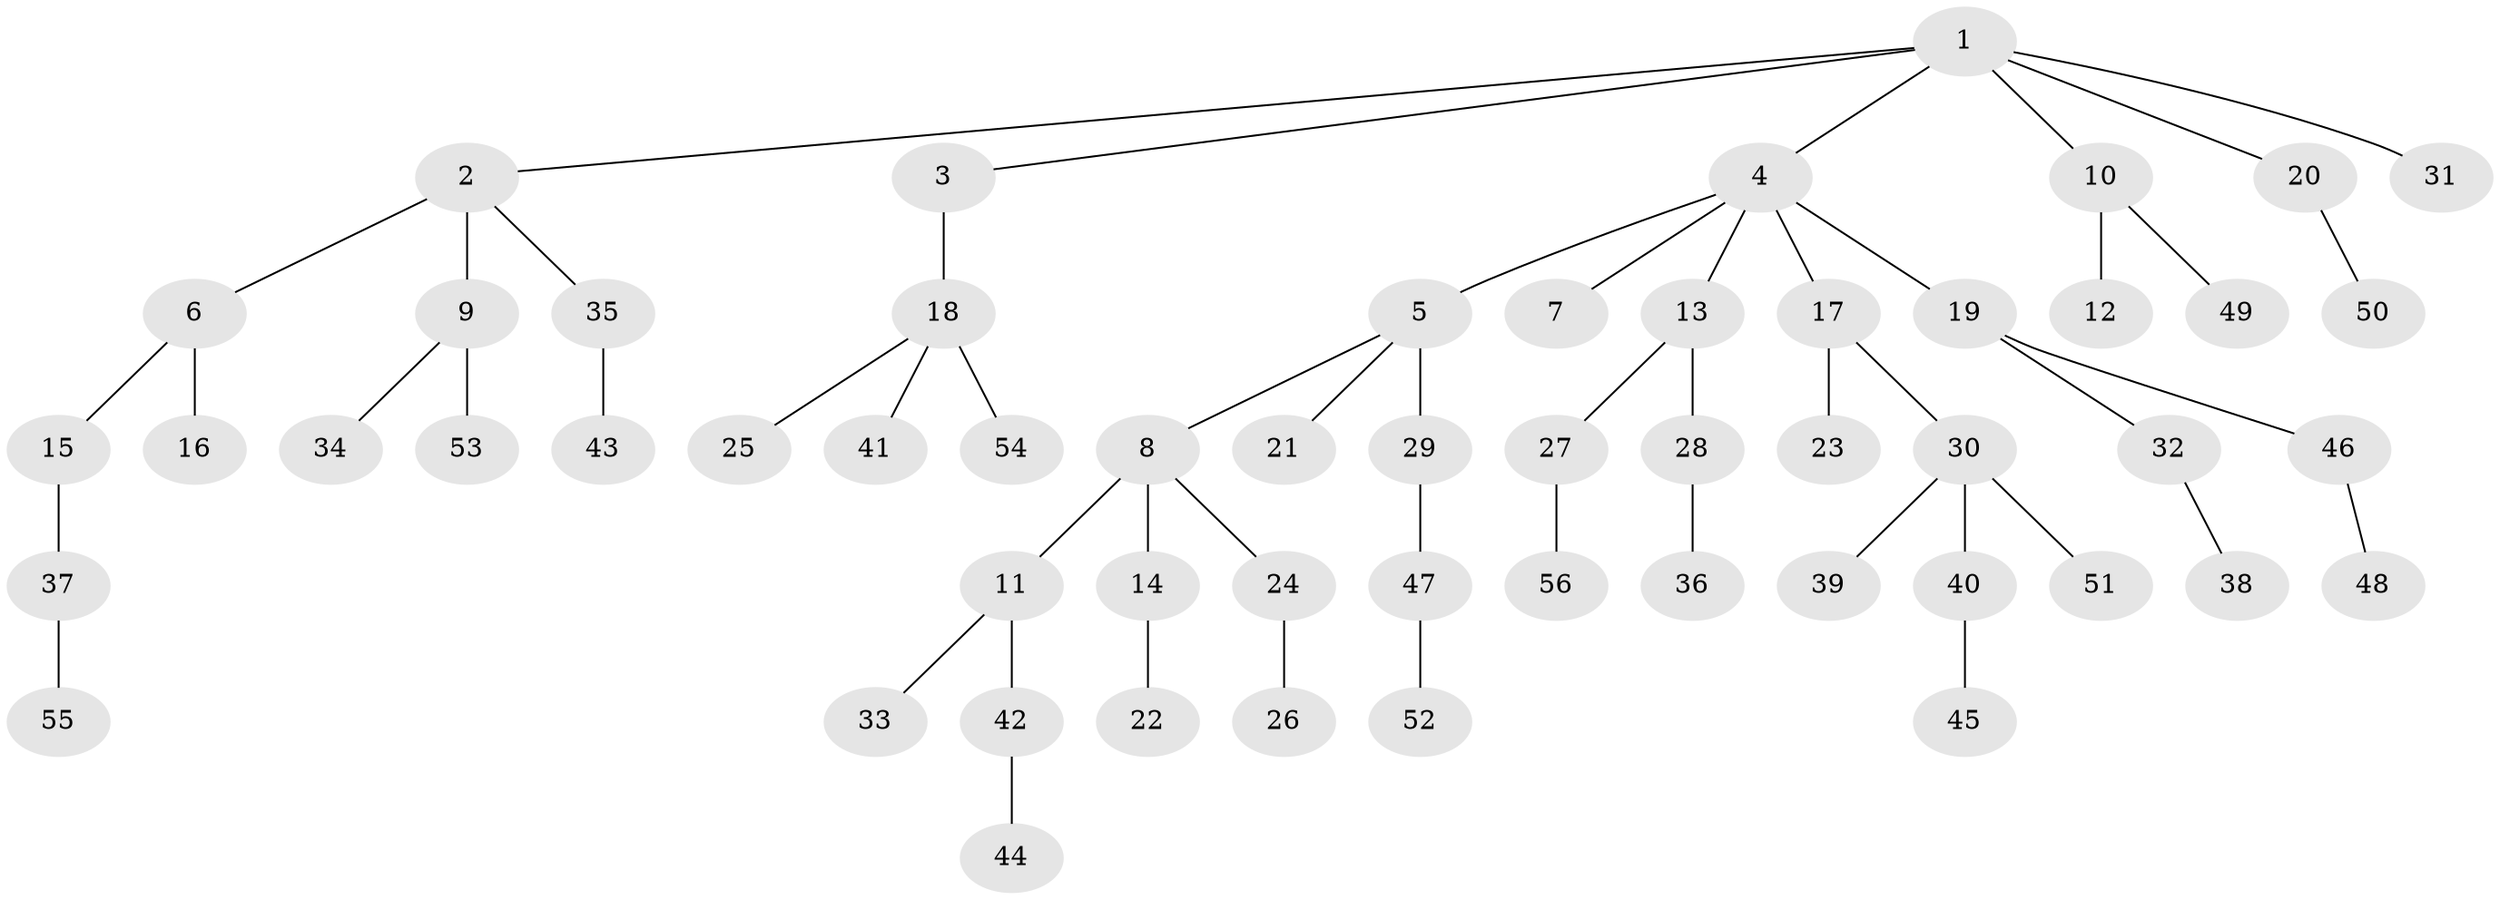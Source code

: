 // original degree distribution, {7: 0.018518518518518517, 4: 0.06481481481481481, 6: 0.018518518518518517, 2: 0.26851851851851855, 5: 0.009259259259259259, 3: 0.1388888888888889, 1: 0.48148148148148145}
// Generated by graph-tools (version 1.1) at 2025/36/03/09/25 02:36:30]
// undirected, 56 vertices, 55 edges
graph export_dot {
graph [start="1"]
  node [color=gray90,style=filled];
  1;
  2;
  3;
  4;
  5;
  6;
  7;
  8;
  9;
  10;
  11;
  12;
  13;
  14;
  15;
  16;
  17;
  18;
  19;
  20;
  21;
  22;
  23;
  24;
  25;
  26;
  27;
  28;
  29;
  30;
  31;
  32;
  33;
  34;
  35;
  36;
  37;
  38;
  39;
  40;
  41;
  42;
  43;
  44;
  45;
  46;
  47;
  48;
  49;
  50;
  51;
  52;
  53;
  54;
  55;
  56;
  1 -- 2 [weight=1.0];
  1 -- 3 [weight=1.0];
  1 -- 4 [weight=1.0];
  1 -- 10 [weight=1.0];
  1 -- 20 [weight=1.0];
  1 -- 31 [weight=1.0];
  2 -- 6 [weight=1.0];
  2 -- 9 [weight=2.0];
  2 -- 35 [weight=1.0];
  3 -- 18 [weight=2.0];
  4 -- 5 [weight=1.0];
  4 -- 7 [weight=1.0];
  4 -- 13 [weight=1.0];
  4 -- 17 [weight=1.0];
  4 -- 19 [weight=1.0];
  5 -- 8 [weight=1.0];
  5 -- 21 [weight=1.0];
  5 -- 29 [weight=2.0];
  6 -- 15 [weight=1.0];
  6 -- 16 [weight=3.0];
  8 -- 11 [weight=1.0];
  8 -- 14 [weight=1.0];
  8 -- 24 [weight=1.0];
  9 -- 34 [weight=1.0];
  9 -- 53 [weight=1.0];
  10 -- 12 [weight=3.0];
  10 -- 49 [weight=1.0];
  11 -- 33 [weight=1.0];
  11 -- 42 [weight=1.0];
  13 -- 27 [weight=1.0];
  13 -- 28 [weight=1.0];
  14 -- 22 [weight=1.0];
  15 -- 37 [weight=1.0];
  17 -- 23 [weight=2.0];
  17 -- 30 [weight=1.0];
  18 -- 25 [weight=1.0];
  18 -- 41 [weight=1.0];
  18 -- 54 [weight=1.0];
  19 -- 32 [weight=1.0];
  19 -- 46 [weight=1.0];
  20 -- 50 [weight=2.0];
  24 -- 26 [weight=2.0];
  27 -- 56 [weight=1.0];
  28 -- 36 [weight=1.0];
  29 -- 47 [weight=1.0];
  30 -- 39 [weight=2.0];
  30 -- 40 [weight=1.0];
  30 -- 51 [weight=1.0];
  32 -- 38 [weight=1.0];
  35 -- 43 [weight=1.0];
  37 -- 55 [weight=1.0];
  40 -- 45 [weight=1.0];
  42 -- 44 [weight=2.0];
  46 -- 48 [weight=1.0];
  47 -- 52 [weight=2.0];
}
